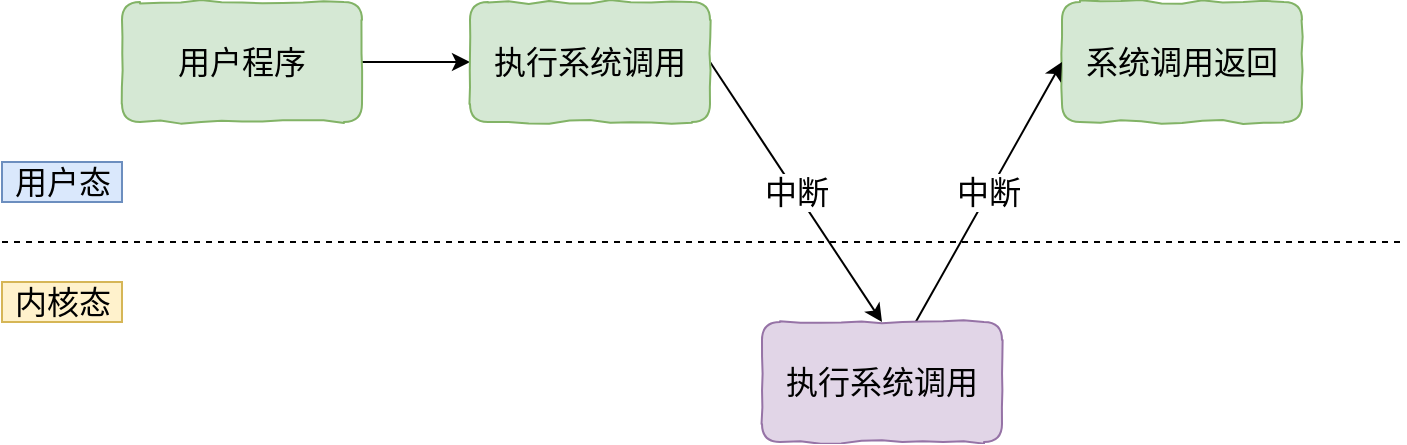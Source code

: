 <mxfile version="14.3.0" type="github">
  <diagram id="16mDN0fAQzjIKXLpNJLL" name="第 1 页">
    <mxGraphModel dx="937" dy="541" grid="1" gridSize="10" guides="1" tooltips="1" connect="1" arrows="1" fold="1" page="1" pageScale="1" pageWidth="827" pageHeight="1169" math="0" shadow="0">
      <root>
        <mxCell id="0" />
        <mxCell id="1" parent="0" />
        <mxCell id="zn5hy2cy2-Cf0dbu-nup-3" style="edgeStyle=orthogonalEdgeStyle;rounded=0;orthogonalLoop=1;jettySize=auto;html=1;entryX=0;entryY=0.5;entryDx=0;entryDy=0;fontSize=16;" edge="1" parent="1" source="zn5hy2cy2-Cf0dbu-nup-1" target="zn5hy2cy2-Cf0dbu-nup-2">
          <mxGeometry relative="1" as="geometry" />
        </mxCell>
        <mxCell id="zn5hy2cy2-Cf0dbu-nup-1" value="用户程序" style="rounded=1;whiteSpace=wrap;html=1;comic=1;fontSize=16;fillColor=#d5e8d4;strokeColor=#82b366;" vertex="1" parent="1">
          <mxGeometry x="180" y="180" width="120" height="60" as="geometry" />
        </mxCell>
        <mxCell id="zn5hy2cy2-Cf0dbu-nup-10" value="中断" style="rounded=0;orthogonalLoop=1;jettySize=auto;html=1;entryX=0.5;entryY=0;entryDx=0;entryDy=0;fontSize=16;exitX=1;exitY=0.5;exitDx=0;exitDy=0;" edge="1" parent="1" source="zn5hy2cy2-Cf0dbu-nup-2" target="zn5hy2cy2-Cf0dbu-nup-9">
          <mxGeometry relative="1" as="geometry" />
        </mxCell>
        <mxCell id="zn5hy2cy2-Cf0dbu-nup-2" value="执行系统调用" style="rounded=1;whiteSpace=wrap;html=1;comic=1;fontSize=16;fillColor=#d5e8d4;strokeColor=#82b366;" vertex="1" parent="1">
          <mxGeometry x="354" y="180" width="120" height="60" as="geometry" />
        </mxCell>
        <mxCell id="zn5hy2cy2-Cf0dbu-nup-4" value="系统调用返回" style="rounded=1;whiteSpace=wrap;html=1;comic=1;fontSize=16;fillColor=#d5e8d4;strokeColor=#82b366;" vertex="1" parent="1">
          <mxGeometry x="650" y="180" width="120" height="60" as="geometry" />
        </mxCell>
        <mxCell id="zn5hy2cy2-Cf0dbu-nup-6" value="" style="endArrow=none;dashed=1;html=1;fontSize=16;" edge="1" parent="1">
          <mxGeometry width="50" height="50" relative="1" as="geometry">
            <mxPoint x="120" y="300" as="sourcePoint" />
            <mxPoint x="820" y="300" as="targetPoint" />
          </mxGeometry>
        </mxCell>
        <mxCell id="zn5hy2cy2-Cf0dbu-nup-7" value="用户态" style="text;html=1;align=center;verticalAlign=middle;resizable=0;points=[];autosize=1;fontSize=16;fillColor=#dae8fc;strokeColor=#6c8ebf;" vertex="1" parent="1">
          <mxGeometry x="120" y="260" width="60" height="20" as="geometry" />
        </mxCell>
        <mxCell id="zn5hy2cy2-Cf0dbu-nup-8" value="内核态" style="text;html=1;align=center;verticalAlign=middle;resizable=0;points=[];autosize=1;fontSize=16;fillColor=#fff2cc;strokeColor=#d6b656;" vertex="1" parent="1">
          <mxGeometry x="120" y="320" width="60" height="20" as="geometry" />
        </mxCell>
        <mxCell id="zn5hy2cy2-Cf0dbu-nup-11" value="中断" style="edgeStyle=none;rounded=0;orthogonalLoop=1;jettySize=auto;html=1;entryX=0;entryY=0.5;entryDx=0;entryDy=0;fontSize=16;" edge="1" parent="1" source="zn5hy2cy2-Cf0dbu-nup-9" target="zn5hy2cy2-Cf0dbu-nup-4">
          <mxGeometry relative="1" as="geometry" />
        </mxCell>
        <mxCell id="zn5hy2cy2-Cf0dbu-nup-9" value="执行系统调用" style="rounded=1;whiteSpace=wrap;html=1;comic=1;fontSize=16;fillColor=#e1d5e7;strokeColor=#9673a6;" vertex="1" parent="1">
          <mxGeometry x="500" y="340" width="120" height="60" as="geometry" />
        </mxCell>
      </root>
    </mxGraphModel>
  </diagram>
</mxfile>
